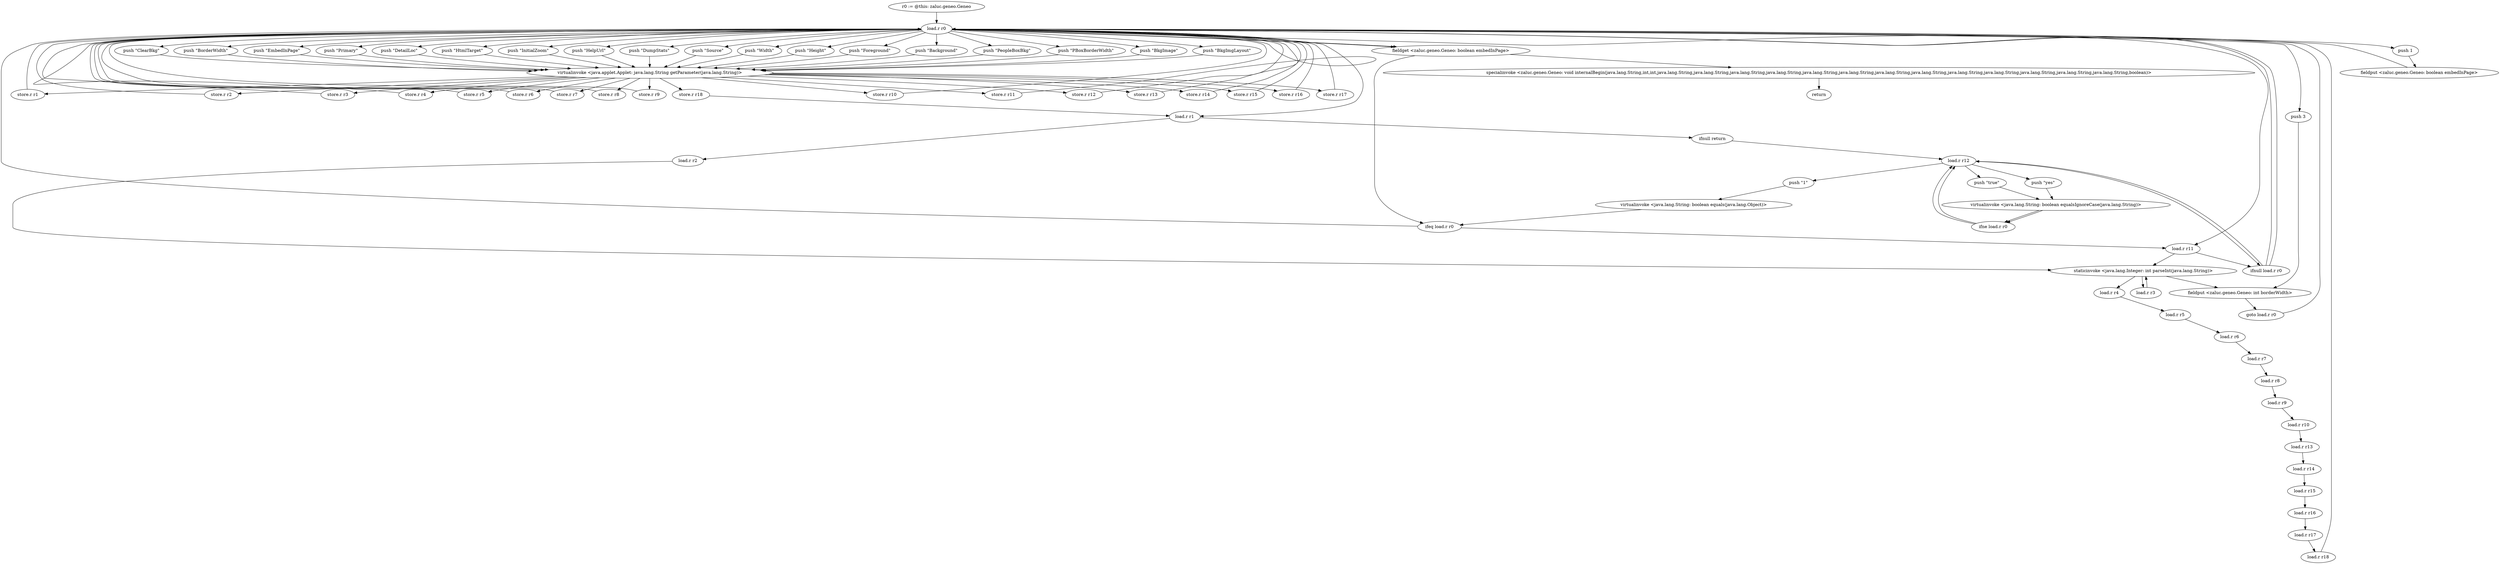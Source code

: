 digraph "" {
    "r0 := @this: zaluc.geneo.Geneo"
    "load.r r0"
    "r0 := @this: zaluc.geneo.Geneo"->"load.r r0";
    "push \"Source\""
    "load.r r0"->"push \"Source\"";
    "virtualinvoke <java.applet.Applet: java.lang.String getParameter(java.lang.String)>"
    "push \"Source\""->"virtualinvoke <java.applet.Applet: java.lang.String getParameter(java.lang.String)>";
    "store.r r1"
    "virtualinvoke <java.applet.Applet: java.lang.String getParameter(java.lang.String)>"->"store.r r1";
    "store.r r1"->"load.r r0";
    "push \"Width\""
    "load.r r0"->"push \"Width\"";
    "push \"Width\""->"virtualinvoke <java.applet.Applet: java.lang.String getParameter(java.lang.String)>";
    "store.r r2"
    "virtualinvoke <java.applet.Applet: java.lang.String getParameter(java.lang.String)>"->"store.r r2";
    "store.r r2"->"load.r r0";
    "push \"Height\""
    "load.r r0"->"push \"Height\"";
    "push \"Height\""->"virtualinvoke <java.applet.Applet: java.lang.String getParameter(java.lang.String)>";
    "store.r r3"
    "virtualinvoke <java.applet.Applet: java.lang.String getParameter(java.lang.String)>"->"store.r r3";
    "store.r r3"->"load.r r0";
    "push \"Foreground\""
    "load.r r0"->"push \"Foreground\"";
    "push \"Foreground\""->"virtualinvoke <java.applet.Applet: java.lang.String getParameter(java.lang.String)>";
    "store.r r4"
    "virtualinvoke <java.applet.Applet: java.lang.String getParameter(java.lang.String)>"->"store.r r4";
    "store.r r4"->"load.r r0";
    "push \"Background\""
    "load.r r0"->"push \"Background\"";
    "push \"Background\""->"virtualinvoke <java.applet.Applet: java.lang.String getParameter(java.lang.String)>";
    "store.r r5"
    "virtualinvoke <java.applet.Applet: java.lang.String getParameter(java.lang.String)>"->"store.r r5";
    "store.r r5"->"load.r r0";
    "push \"PeopleBoxBkg\""
    "load.r r0"->"push \"PeopleBoxBkg\"";
    "push \"PeopleBoxBkg\""->"virtualinvoke <java.applet.Applet: java.lang.String getParameter(java.lang.String)>";
    "store.r r6"
    "virtualinvoke <java.applet.Applet: java.lang.String getParameter(java.lang.String)>"->"store.r r6";
    "store.r r6"->"load.r r0";
    "push \"PBoxBorderWidth\""
    "load.r r0"->"push \"PBoxBorderWidth\"";
    "push \"PBoxBorderWidth\""->"virtualinvoke <java.applet.Applet: java.lang.String getParameter(java.lang.String)>";
    "store.r r7"
    "virtualinvoke <java.applet.Applet: java.lang.String getParameter(java.lang.String)>"->"store.r r7";
    "store.r r7"->"load.r r0";
    "push \"BkgImage\""
    "load.r r0"->"push \"BkgImage\"";
    "push \"BkgImage\""->"virtualinvoke <java.applet.Applet: java.lang.String getParameter(java.lang.String)>";
    "store.r r8"
    "virtualinvoke <java.applet.Applet: java.lang.String getParameter(java.lang.String)>"->"store.r r8";
    "store.r r8"->"load.r r0";
    "push \"BkgImgLayout\""
    "load.r r0"->"push \"BkgImgLayout\"";
    "push \"BkgImgLayout\""->"virtualinvoke <java.applet.Applet: java.lang.String getParameter(java.lang.String)>";
    "store.r r9"
    "virtualinvoke <java.applet.Applet: java.lang.String getParameter(java.lang.String)>"->"store.r r9";
    "store.r r9"->"load.r r0";
    "push \"ClearBkg\""
    "load.r r0"->"push \"ClearBkg\"";
    "push \"ClearBkg\""->"virtualinvoke <java.applet.Applet: java.lang.String getParameter(java.lang.String)>";
    "store.r r10"
    "virtualinvoke <java.applet.Applet: java.lang.String getParameter(java.lang.String)>"->"store.r r10";
    "store.r r10"->"load.r r0";
    "push \"BorderWidth\""
    "load.r r0"->"push \"BorderWidth\"";
    "push \"BorderWidth\""->"virtualinvoke <java.applet.Applet: java.lang.String getParameter(java.lang.String)>";
    "store.r r11"
    "virtualinvoke <java.applet.Applet: java.lang.String getParameter(java.lang.String)>"->"store.r r11";
    "store.r r11"->"load.r r0";
    "push \"EmbedInPage\""
    "load.r r0"->"push \"EmbedInPage\"";
    "push \"EmbedInPage\""->"virtualinvoke <java.applet.Applet: java.lang.String getParameter(java.lang.String)>";
    "store.r r12"
    "virtualinvoke <java.applet.Applet: java.lang.String getParameter(java.lang.String)>"->"store.r r12";
    "store.r r12"->"load.r r0";
    "push \"Primary\""
    "load.r r0"->"push \"Primary\"";
    "push \"Primary\""->"virtualinvoke <java.applet.Applet: java.lang.String getParameter(java.lang.String)>";
    "store.r r13"
    "virtualinvoke <java.applet.Applet: java.lang.String getParameter(java.lang.String)>"->"store.r r13";
    "store.r r13"->"load.r r0";
    "push \"DetailLoc\""
    "load.r r0"->"push \"DetailLoc\"";
    "push \"DetailLoc\""->"virtualinvoke <java.applet.Applet: java.lang.String getParameter(java.lang.String)>";
    "store.r r14"
    "virtualinvoke <java.applet.Applet: java.lang.String getParameter(java.lang.String)>"->"store.r r14";
    "store.r r14"->"load.r r0";
    "push \"HtmlTarget\""
    "load.r r0"->"push \"HtmlTarget\"";
    "push \"HtmlTarget\""->"virtualinvoke <java.applet.Applet: java.lang.String getParameter(java.lang.String)>";
    "store.r r15"
    "virtualinvoke <java.applet.Applet: java.lang.String getParameter(java.lang.String)>"->"store.r r15";
    "store.r r15"->"load.r r0";
    "push \"InitialZoom\""
    "load.r r0"->"push \"InitialZoom\"";
    "push \"InitialZoom\""->"virtualinvoke <java.applet.Applet: java.lang.String getParameter(java.lang.String)>";
    "store.r r16"
    "virtualinvoke <java.applet.Applet: java.lang.String getParameter(java.lang.String)>"->"store.r r16";
    "store.r r16"->"load.r r0";
    "push \"HelpUrl\""
    "load.r r0"->"push \"HelpUrl\"";
    "push \"HelpUrl\""->"virtualinvoke <java.applet.Applet: java.lang.String getParameter(java.lang.String)>";
    "store.r r17"
    "virtualinvoke <java.applet.Applet: java.lang.String getParameter(java.lang.String)>"->"store.r r17";
    "store.r r17"->"load.r r0";
    "push \"DumpStats\""
    "load.r r0"->"push \"DumpStats\"";
    "push \"DumpStats\""->"virtualinvoke <java.applet.Applet: java.lang.String getParameter(java.lang.String)>";
    "store.r r18"
    "virtualinvoke <java.applet.Applet: java.lang.String getParameter(java.lang.String)>"->"store.r r18";
    "load.r r1"
    "store.r r18"->"load.r r1";
    "ifnull return"
    "load.r r1"->"ifnull return";
    "load.r r12"
    "ifnull return"->"load.r r12";
    "ifnull load.r r0"
    "load.r r12"->"ifnull load.r r0";
    "ifnull load.r r0"->"load.r r12";
    "push \"true\""
    "load.r r12"->"push \"true\"";
    "virtualinvoke <java.lang.String: boolean equalsIgnoreCase(java.lang.String)>"
    "push \"true\""->"virtualinvoke <java.lang.String: boolean equalsIgnoreCase(java.lang.String)>";
    "ifne load.r r0"
    "virtualinvoke <java.lang.String: boolean equalsIgnoreCase(java.lang.String)>"->"ifne load.r r0";
    "ifne load.r r0"->"load.r r12";
    "push \"yes\""
    "load.r r12"->"push \"yes\"";
    "push \"yes\""->"virtualinvoke <java.lang.String: boolean equalsIgnoreCase(java.lang.String)>";
    "virtualinvoke <java.lang.String: boolean equalsIgnoreCase(java.lang.String)>"->"ifne load.r r0";
    "ifne load.r r0"->"load.r r12";
    "push \"1\""
    "load.r r12"->"push \"1\"";
    "virtualinvoke <java.lang.String: boolean equals(java.lang.Object)>"
    "push \"1\""->"virtualinvoke <java.lang.String: boolean equals(java.lang.Object)>";
    "ifeq load.r r0"
    "virtualinvoke <java.lang.String: boolean equals(java.lang.Object)>"->"ifeq load.r r0";
    "ifeq load.r r0"->"load.r r0";
    "push 1"
    "load.r r0"->"push 1";
    "fieldput <zaluc.geneo.Geneo: boolean embedInPage>"
    "push 1"->"fieldput <zaluc.geneo.Geneo: boolean embedInPage>";
    "fieldput <zaluc.geneo.Geneo: boolean embedInPage>"->"load.r r0";
    "fieldget <zaluc.geneo.Geneo: boolean embedInPage>"
    "load.r r0"->"fieldget <zaluc.geneo.Geneo: boolean embedInPage>";
    "fieldget <zaluc.geneo.Geneo: boolean embedInPage>"->"ifeq load.r r0";
    "load.r r11"
    "ifeq load.r r0"->"load.r r11";
    "load.r r11"->"ifnull load.r r0";
    "ifnull load.r r0"->"load.r r0";
    "load.r r0"->"load.r r11";
    "staticinvoke <java.lang.Integer: int parseInt(java.lang.String)>"
    "load.r r11"->"staticinvoke <java.lang.Integer: int parseInt(java.lang.String)>";
    "fieldput <zaluc.geneo.Geneo: int borderWidth>"
    "staticinvoke <java.lang.Integer: int parseInt(java.lang.String)>"->"fieldput <zaluc.geneo.Geneo: int borderWidth>";
    "goto load.r r0"
    "fieldput <zaluc.geneo.Geneo: int borderWidth>"->"goto load.r r0";
    "goto load.r r0"->"load.r r0";
    "load.r r0"->"load.r r1";
    "load.r r2"
    "load.r r1"->"load.r r2";
    "load.r r2"->"staticinvoke <java.lang.Integer: int parseInt(java.lang.String)>";
    "load.r r3"
    "staticinvoke <java.lang.Integer: int parseInt(java.lang.String)>"->"load.r r3";
    "load.r r3"->"staticinvoke <java.lang.Integer: int parseInt(java.lang.String)>";
    "load.r r4"
    "staticinvoke <java.lang.Integer: int parseInt(java.lang.String)>"->"load.r r4";
    "load.r r5"
    "load.r r4"->"load.r r5";
    "load.r r6"
    "load.r r5"->"load.r r6";
    "load.r r7"
    "load.r r6"->"load.r r7";
    "load.r r8"
    "load.r r7"->"load.r r8";
    "load.r r9"
    "load.r r8"->"load.r r9";
    "load.r r10"
    "load.r r9"->"load.r r10";
    "load.r r13"
    "load.r r10"->"load.r r13";
    "load.r r14"
    "load.r r13"->"load.r r14";
    "load.r r15"
    "load.r r14"->"load.r r15";
    "load.r r16"
    "load.r r15"->"load.r r16";
    "load.r r17"
    "load.r r16"->"load.r r17";
    "load.r r18"
    "load.r r17"->"load.r r18";
    "load.r r18"->"load.r r0";
    "load.r r0"->"fieldget <zaluc.geneo.Geneo: boolean embedInPage>";
    "specialinvoke <zaluc.geneo.Geneo: void internalBegin(java.lang.String,int,int,java.lang.String,java.lang.String,java.lang.String,java.lang.String,java.lang.String,java.lang.String,java.lang.String,java.lang.String,java.lang.String,java.lang.String,java.lang.String,java.lang.String,java.lang.String,boolean)>"
    "fieldget <zaluc.geneo.Geneo: boolean embedInPage>"->"specialinvoke <zaluc.geneo.Geneo: void internalBegin(java.lang.String,int,int,java.lang.String,java.lang.String,java.lang.String,java.lang.String,java.lang.String,java.lang.String,java.lang.String,java.lang.String,java.lang.String,java.lang.String,java.lang.String,java.lang.String,java.lang.String,boolean)>";
    "return"
    "specialinvoke <zaluc.geneo.Geneo: void internalBegin(java.lang.String,int,int,java.lang.String,java.lang.String,java.lang.String,java.lang.String,java.lang.String,java.lang.String,java.lang.String,java.lang.String,java.lang.String,java.lang.String,java.lang.String,java.lang.String,java.lang.String,boolean)>"->"return";
    "ifnull load.r r0"->"load.r r0";
    "push 3"
    "load.r r0"->"push 3";
    "push 3"->"fieldput <zaluc.geneo.Geneo: int borderWidth>";
}
